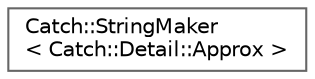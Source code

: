 digraph "Graphical Class Hierarchy"
{
 // LATEX_PDF_SIZE
  bgcolor="transparent";
  edge [fontname=Helvetica,fontsize=10,labelfontname=Helvetica,labelfontsize=10];
  node [fontname=Helvetica,fontsize=10,shape=box,height=0.2,width=0.4];
  rankdir="LR";
  Node0 [id="Node000000",label="Catch::StringMaker\l\< Catch::Detail::Approx \>",height=0.2,width=0.4,color="grey40", fillcolor="white", style="filled",URL="$struct_catch_1_1_string_maker_3_01_catch_1_1_detail_1_1_approx_01_4.html",tooltip=" "];
}
